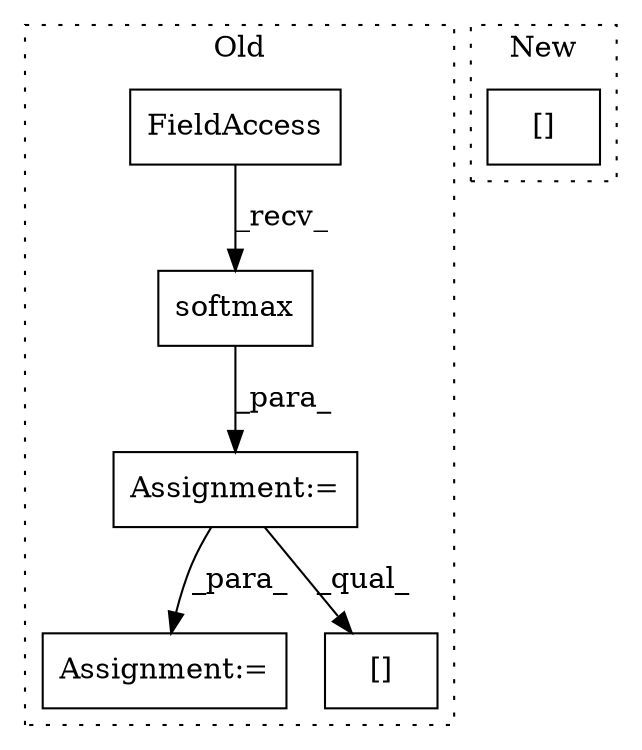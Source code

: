 digraph G {
subgraph cluster0 {
1 [label="softmax" a="32" s="1362,1376" l="8,1" shape="box"];
3 [label="FieldAccess" a="22" s="1343" l="18" shape="box"];
4 [label="Assignment:=" a="7" s="1342" l="1" shape="box"];
5 [label="Assignment:=" a="7" s="1613" l="1" shape="box"];
6 [label="[]" a="2" s="1720,1756" l="18,1" shape="box"];
label = "Old";
style="dotted";
}
subgraph cluster1 {
2 [label="[]" a="2" s="1966,1997" l="13,1" shape="box"];
label = "New";
style="dotted";
}
1 -> 4 [label="_para_"];
3 -> 1 [label="_recv_"];
4 -> 6 [label="_qual_"];
4 -> 5 [label="_para_"];
}